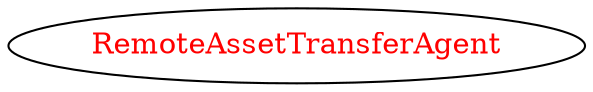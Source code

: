 digraph dependencyGraph {
 concentrate=true;
 ranksep="2.0";
 rankdir="LR"; 
 splines="ortho";
"RemoteAssetTransferAgent" [fontcolor="red"];
}